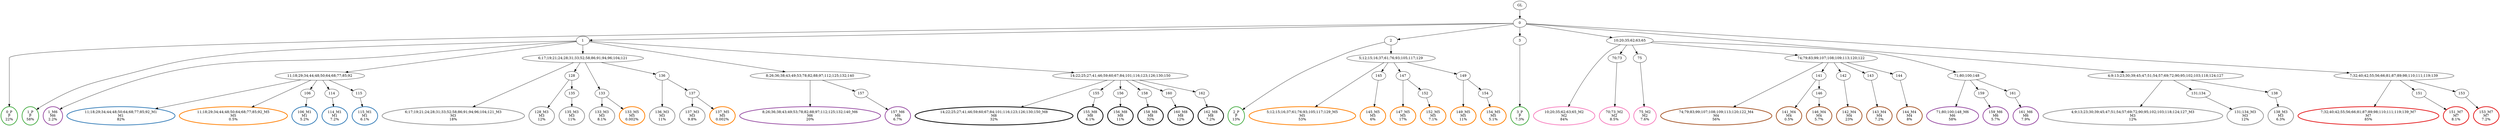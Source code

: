 digraph T {
	{
		rank=same
		94 [penwidth=3,colorscheme=set19,color=3,label="0_P\nP\n22%"]
		92 [penwidth=3,colorscheme=set19,color=3,label="1_P\nP\n58%"]
		90 [penwidth=3,colorscheme=set19,color=3,label="2_P\nP\n13%"]
		88 [penwidth=3,colorscheme=set19,color=3,label="3_P\nP\n7.3%"]
		86 [penwidth=3,colorscheme=set19,color=2,label="11;18;29;34;44;48;50;64;68;77;85;92_M1\nM1\n82%"]
		84 [penwidth=3,colorscheme=set19,color=2,label="106_M1\nM1\n5.2%"]
		82 [penwidth=3,colorscheme=set19,color=2,label="114_M1\nM1\n7.2%"]
		80 [penwidth=3,colorscheme=set19,color=2,label="115_M1\nM1\n6.1%"]
		78 [penwidth=3,colorscheme=set19,color=8,label="10;20;35;62;63;65_M2\nM2\n84%"]
		76 [penwidth=3,colorscheme=set19,color=8,label="70;73_M2\nM2\n8.5%"]
		74 [penwidth=3,colorscheme=set19,color=8,label="75_M2\nM2\n7.6%"]
		72 [penwidth=3,colorscheme=set19,color=9,label="6;17;19;21;24;28;31;33;52;58;86;91;94;96;104;121_M3\nM3\n18%"]
		70 [penwidth=3,colorscheme=set19,color=9,label="128_M3\nM3\n12%"]
		68 [penwidth=3,colorscheme=set19,color=9,label="135_M3\nM3\n11%"]
		66 [penwidth=3,colorscheme=set19,color=9,label="133_M3\nM3\n8.1%"]
		64 [penwidth=3,colorscheme=set19,color=9,label="136_M3\nM3\n11%"]
		62 [penwidth=3,colorscheme=set19,color=9,label="137_M3\nM3\n9.8%"]
		60 [penwidth=3,colorscheme=set19,color=9,label="4;9;13;23;30;39;45;47;51;54;57;69;72;90;95;102;103;118;124;127_M3\nM3\n12%"]
		58 [penwidth=3,colorscheme=set19,color=9,label="131;134_M3\nM3\n12%"]
		56 [penwidth=3,colorscheme=set19,color=9,label="138_M3\nM3\n6.3%"]
		54 [penwidth=3,colorscheme=set19,color=7,label="74;79;83;99;107;108;109;113;120;122_M4\nM4\n56%"]
		52 [penwidth=3,colorscheme=set19,color=7,label="141_M4\nM4\n0.5%"]
		50 [penwidth=3,colorscheme=set19,color=7,label="146_M4\nM4\n5.7%"]
		48 [penwidth=3,colorscheme=set19,color=7,label="142_M4\nM4\n23%"]
		46 [penwidth=3,colorscheme=set19,color=7,label="143_M4\nM4\n7.2%"]
		44 [penwidth=3,colorscheme=set19,color=7,label="144_M4\nM4\n8%"]
		43 [penwidth=3,colorscheme=set19,color=5,label="133_M5\nM5\n0.002%"]
		42 [penwidth=3,colorscheme=set19,color=5,label="137_M5\nM5\n0.002%"]
		41 [penwidth=3,colorscheme=set19,color=5,label="11;18;29;34;44;48;50;64;68;77;85;92_M5\nM5\n0.5%"]
		39 [penwidth=3,colorscheme=set19,color=5,label="5;12;15;16;37;61;76;93;105;117;129_M5\nM5\n53%"]
		37 [penwidth=3,colorscheme=set19,color=5,label="145_M5\nM5\n6%"]
		35 [penwidth=3,colorscheme=set19,color=5,label="147_M5\nM5\n17%"]
		33 [penwidth=3,colorscheme=set19,color=5,label="152_M5\nM5\n7.1%"]
		31 [penwidth=3,colorscheme=set19,color=5,label="149_M5\nM5\n11%"]
		29 [penwidth=3,colorscheme=set19,color=5,label="154_M5\nM5\n5.1%"]
		28 [penwidth=3,colorscheme=set19,color=4,label="1_M6\nM6\n2.2%"]
		26 [penwidth=3,colorscheme=set19,color=4,label="8;26;36;38;43;49;53;78;82;88;97;112;125;132;140_M6\nM6\n20%"]
		24 [penwidth=3,colorscheme=set19,color=4,label="157_M6\nM6\n6.7%"]
		22 [penwidth=3,colorscheme=set19,color=4,label="71;80;100;148_M6\nM6\n58%"]
		20 [penwidth=3,colorscheme=set19,color=4,label="159_M6\nM6\n5.7%"]
		18 [penwidth=3,colorscheme=set19,color=4,label="161_M6\nM6\n7.9%"]
		16 [penwidth=3,colorscheme=set19,color=1,label="7;32;40;42;55;56;66;81;87;89;98;110;111;119;139_M7\nM7\n85%"]
		14 [penwidth=3,colorscheme=set19,color=1,label="151_M7\nM7\n8.1%"]
		12 [penwidth=3,colorscheme=set19,color=1,label="153_M7\nM7\n7.2%"]
		10 [penwidth=3,colorscheme=set19,color=10,label="14;22;25;27;41;46;59;60;67;84;101;116;123;126;130;150_M8\nM8\n32%"]
		8 [penwidth=3,colorscheme=set19,color=10,label="155_M8\nM8\n6.1%"]
		6 [penwidth=3,colorscheme=set19,color=10,label="156_M8\nM8\n11%"]
		4 [penwidth=3,colorscheme=set19,color=10,label="158_M8\nM8\n32%"]
		2 [penwidth=3,colorscheme=set19,color=10,label="160_M8\nM8\n12%"]
		0 [penwidth=3,colorscheme=set19,color=10,label="162_M8\nM8\n7.2%"]
	}
	96 [label="GL"]
	95 [label="0"]
	93 [label="1"]
	91 [label="2"]
	89 [label="3"]
	87 [label="11;18;29;34;44;48;50;64;68;77;85;92"]
	85 [label="106"]
	83 [label="114"]
	81 [label="115"]
	79 [label="10;20;35;62;63;65"]
	77 [label="70;73"]
	75 [label="75"]
	73 [label="6;17;19;21;24;28;31;33;52;58;86;91;94;96;104;121"]
	71 [label="128"]
	69 [label="135"]
	67 [label="133"]
	65 [label="136"]
	63 [label="137"]
	61 [label="4;9;13;23;30;39;45;47;51;54;57;69;72;90;95;102;103;118;124;127"]
	59 [label="131;134"]
	57 [label="138"]
	55 [label="74;79;83;99;107;108;109;113;120;122"]
	53 [label="141"]
	51 [label="146"]
	49 [label="142"]
	47 [label="143"]
	45 [label="144"]
	40 [label="5;12;15;16;37;61;76;93;105;117;129"]
	38 [label="145"]
	36 [label="147"]
	34 [label="152"]
	32 [label="149"]
	30 [label="154"]
	27 [label="8;26;36;38;43;49;53;78;82;88;97;112;125;132;140"]
	25 [label="157"]
	23 [label="71;80;100;148"]
	21 [label="159"]
	19 [label="161"]
	17 [label="7;32;40;42;55;56;66;81;87;89;98;110;111;119;139"]
	15 [label="151"]
	13 [label="153"]
	11 [label="14;22;25;27;41;46;59;60;67;84;101;116;123;126;130;150"]
	9 [label="155"]
	7 [label="156"]
	5 [label="158"]
	3 [label="160"]
	1 [label="162"]
	96 -> 95
	95 -> 94
	95 -> 93
	95 -> 91
	95 -> 89
	95 -> 79
	95 -> 61
	95 -> 17
	93 -> 92
	93 -> 87
	93 -> 73
	93 -> 28
	93 -> 27
	93 -> 11
	91 -> 90
	91 -> 40
	89 -> 88
	87 -> 86
	87 -> 85
	87 -> 83
	87 -> 81
	87 -> 41
	85 -> 84
	83 -> 82
	81 -> 80
	79 -> 78
	79 -> 77
	79 -> 75
	79 -> 55
	79 -> 23
	77 -> 76
	75 -> 74
	73 -> 72
	73 -> 71
	73 -> 67
	73 -> 65
	71 -> 70
	71 -> 69
	69 -> 68
	67 -> 66
	67 -> 43
	65 -> 64
	65 -> 63
	63 -> 62
	63 -> 42
	61 -> 60
	61 -> 59
	61 -> 57
	59 -> 58
	57 -> 56
	55 -> 54
	55 -> 53
	55 -> 49
	55 -> 47
	55 -> 45
	53 -> 52
	53 -> 51
	51 -> 50
	49 -> 48
	47 -> 46
	45 -> 44
	40 -> 39
	40 -> 38
	40 -> 36
	40 -> 32
	38 -> 37
	36 -> 35
	36 -> 34
	34 -> 33
	32 -> 31
	32 -> 30
	30 -> 29
	27 -> 26
	27 -> 25
	25 -> 24
	23 -> 22
	23 -> 21
	23 -> 19
	21 -> 20
	19 -> 18
	17 -> 16
	17 -> 15
	17 -> 13
	15 -> 14
	13 -> 12
	11 -> 10
	11 -> 9
	11 -> 7
	11 -> 5
	11 -> 3
	11 -> 1
	9 -> 8
	7 -> 6
	5 -> 4
	3 -> 2
	1 -> 0
}

